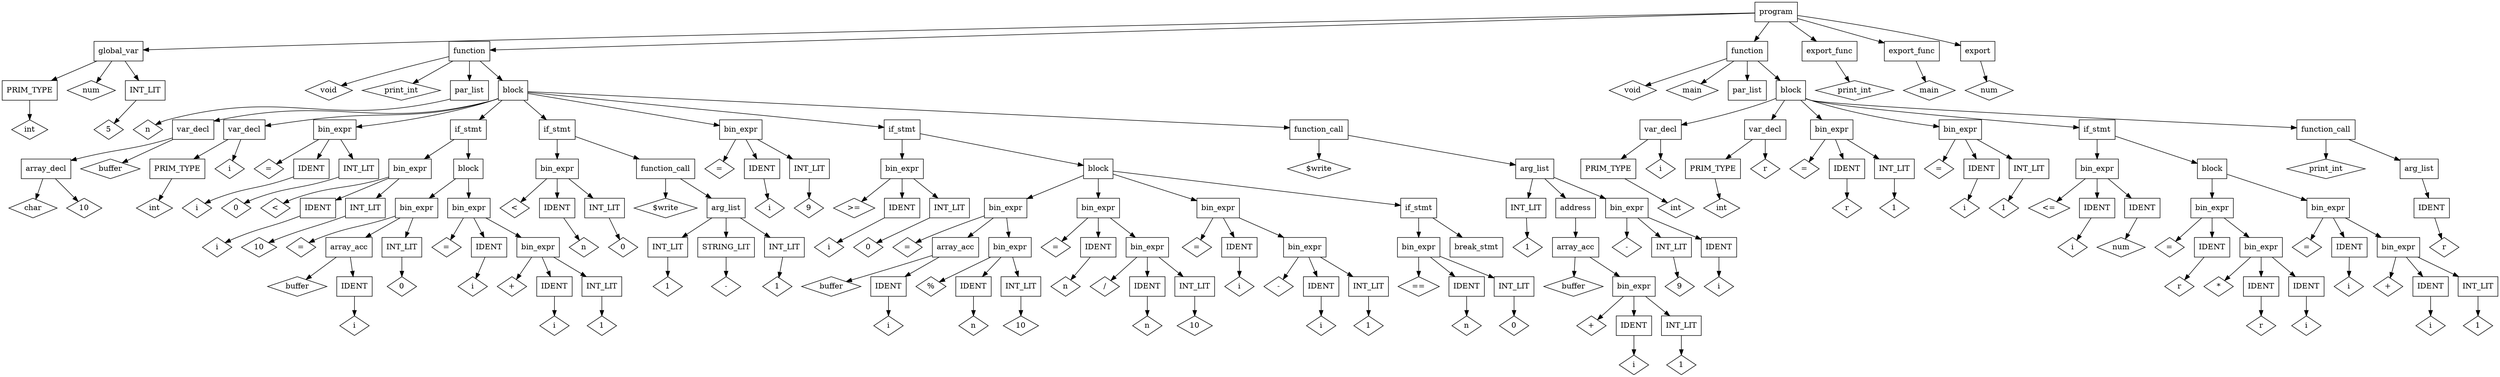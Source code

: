 digraph parse_tree {
    node [shape = box];
    node0 [label = "program"]
    node0 -> node1
    node0 -> node2
    node0 -> node3
    node0 -> node4
    node0 -> node5
    node0 -> node6
    node1 [label = "global_var"]
    node1 -> node7
    node1 -> node8
    node1 -> node9
    node7 [label = "PRIM_TYPE"]
    node7 -> node10
    node10 [label = "int", shape = "diamond"]
    node8 [label = "num", shape = "diamond"]
    node9 [label = "INT_LIT"]
    node9 -> node11
    node11 [label = "5", shape = "diamond"]
    node2 [label = "function"]
    node2 -> node12
    node2 -> node13
    node2 -> node14
    node2 -> node15
    node12 [label = "void", shape = "diamond"]
    node13 [label = "print_int", shape = "diamond"]
    node14 [label = "par_list"]
    node14 -> node16
    node16 [label = "n", shape = "diamond"]
    node15 [label = "block"]
    node15 -> node17
    node15 -> node18
    node15 -> node19
    node15 -> node20
    node15 -> node21
    node15 -> node22
    node15 -> node23
    node15 -> node24
    node17 [label = "var_decl"]
    node17 -> node25
    node17 -> node26
    node25 [label = "array_decl"]
    node25 -> node27
    node25 -> node28
    node27 [label = "char", shape = "diamond"]
    node28 [label = "10", shape = "diamond"]
    node26 [label = "buffer", shape = "diamond"]
    node18 [label = "var_decl"]
    node18 -> node29
    node18 -> node30
    node29 [label = "PRIM_TYPE"]
    node29 -> node31
    node31 [label = "int", shape = "diamond"]
    node30 [label = "i", shape = "diamond"]
    node19 [label = "bin_expr"]
    node19 -> node32
    node19 -> node33
    node19 -> node34
    node32 [label = "=", shape = "diamond"]
    node33 [label = "IDENT"]
    node33 -> node35
    node35 [label = "i", shape = "diamond"]
    node34 [label = "INT_LIT"]
    node34 -> node36
    node36 [label = "0", shape = "diamond"]
    node20 [label = "if_stmt"]
    node20 -> node37
    node20 -> node38
    node37 [label = "bin_expr"]
    node37 -> node39
    node37 -> node40
    node37 -> node41
    node39 [label = "<", shape = "diamond"]
    node40 [label = "IDENT"]
    node40 -> node42
    node42 [label = "i", shape = "diamond"]
    node41 [label = "INT_LIT"]
    node41 -> node43
    node43 [label = "10", shape = "diamond"]
    node38 [label = "block"]
    node38 -> node44
    node38 -> node45
    node44 [label = "bin_expr"]
    node44 -> node46
    node44 -> node47
    node44 -> node48
    node46 [label = "=", shape = "diamond"]
    node47 [label = "array_acc"]
    node47 -> node49
    node47 -> node50
    node49 [label = "buffer", shape = "diamond"]
    node50 [label = "IDENT"]
    node50 -> node51
    node51 [label = "i", shape = "diamond"]
    node48 [label = "INT_LIT"]
    node48 -> node52
    node52 [label = "0", shape = "diamond"]
    node45 [label = "bin_expr"]
    node45 -> node53
    node45 -> node54
    node45 -> node55
    node53 [label = "=", shape = "diamond"]
    node54 [label = "IDENT"]
    node54 -> node56
    node56 [label = "i", shape = "diamond"]
    node55 [label = "bin_expr"]
    node55 -> node57
    node55 -> node58
    node55 -> node59
    node57 [label = "+", shape = "diamond"]
    node58 [label = "IDENT"]
    node58 -> node60
    node60 [label = "i", shape = "diamond"]
    node59 [label = "INT_LIT"]
    node59 -> node61
    node61 [label = "1", shape = "diamond"]
    node21 [label = "if_stmt"]
    node21 -> node62
    node21 -> node63
    node62 [label = "bin_expr"]
    node62 -> node64
    node62 -> node65
    node62 -> node66
    node64 [label = "<", shape = "diamond"]
    node65 [label = "IDENT"]
    node65 -> node67
    node67 [label = "n", shape = "diamond"]
    node66 [label = "INT_LIT"]
    node66 -> node68
    node68 [label = "0", shape = "diamond"]
    node63 [label = "function_call"]
    node63 -> node69
    node63 -> node70
    node69 [label = "$write", shape = "diamond"]
    node70 [label = "arg_list"]
    node70 -> node71
    node70 -> node72
    node70 -> node73
    node71 [label = "INT_LIT"]
    node71 -> node74
    node74 [label = "1", shape = "diamond"]
    node72 [label = "STRING_LIT"]
    node72 -> node75
    node75 [label = "-", shape = "diamond"]
    node73 [label = "INT_LIT"]
    node73 -> node76
    node76 [label = "1", shape = "diamond"]
    node22 [label = "bin_expr"]
    node22 -> node77
    node22 -> node78
    node22 -> node79
    node77 [label = "=", shape = "diamond"]
    node78 [label = "IDENT"]
    node78 -> node80
    node80 [label = "i", shape = "diamond"]
    node79 [label = "INT_LIT"]
    node79 -> node81
    node81 [label = "9", shape = "diamond"]
    node23 [label = "if_stmt"]
    node23 -> node82
    node23 -> node83
    node82 [label = "bin_expr"]
    node82 -> node84
    node82 -> node85
    node82 -> node86
    node84 [label = ">=", shape = "diamond"]
    node85 [label = "IDENT"]
    node85 -> node87
    node87 [label = "i", shape = "diamond"]
    node86 [label = "INT_LIT"]
    node86 -> node88
    node88 [label = "0", shape = "diamond"]
    node83 [label = "block"]
    node83 -> node89
    node83 -> node90
    node83 -> node91
    node83 -> node92
    node89 [label = "bin_expr"]
    node89 -> node93
    node89 -> node94
    node89 -> node95
    node93 [label = "=", shape = "diamond"]
    node94 [label = "array_acc"]
    node94 -> node96
    node94 -> node97
    node96 [label = "buffer", shape = "diamond"]
    node97 [label = "IDENT"]
    node97 -> node98
    node98 [label = "i", shape = "diamond"]
    node95 [label = "bin_expr"]
    node95 -> node99
    node95 -> node100
    node95 -> node101
    node99 [label = "%", shape = "diamond"]
    node100 [label = "IDENT"]
    node100 -> node102
    node102 [label = "n", shape = "diamond"]
    node101 [label = "INT_LIT"]
    node101 -> node103
    node103 [label = "10", shape = "diamond"]
    node90 [label = "bin_expr"]
    node90 -> node104
    node90 -> node105
    node90 -> node106
    node104 [label = "=", shape = "diamond"]
    node105 [label = "IDENT"]
    node105 -> node107
    node107 [label = "n", shape = "diamond"]
    node106 [label = "bin_expr"]
    node106 -> node108
    node106 -> node109
    node106 -> node110
    node108 [label = "/", shape = "diamond"]
    node109 [label = "IDENT"]
    node109 -> node111
    node111 [label = "n", shape = "diamond"]
    node110 [label = "INT_LIT"]
    node110 -> node112
    node112 [label = "10", shape = "diamond"]
    node91 [label = "bin_expr"]
    node91 -> node113
    node91 -> node114
    node91 -> node115
    node113 [label = "=", shape = "diamond"]
    node114 [label = "IDENT"]
    node114 -> node116
    node116 [label = "i", shape = "diamond"]
    node115 [label = "bin_expr"]
    node115 -> node117
    node115 -> node118
    node115 -> node119
    node117 [label = "-", shape = "diamond"]
    node118 [label = "IDENT"]
    node118 -> node120
    node120 [label = "i", shape = "diamond"]
    node119 [label = "INT_LIT"]
    node119 -> node121
    node121 [label = "1", shape = "diamond"]
    node92 [label = "if_stmt"]
    node92 -> node122
    node92 -> node123
    node122 [label = "bin_expr"]
    node122 -> node124
    node122 -> node125
    node122 -> node126
    node124 [label = "==", shape = "diamond"]
    node125 [label = "IDENT"]
    node125 -> node127
    node127 [label = "n", shape = "diamond"]
    node126 [label = "INT_LIT"]
    node126 -> node128
    node128 [label = "0", shape = "diamond"]
    node123 [label = "break_stmt"]
    node24 [label = "function_call"]
    node24 -> node129
    node24 -> node130
    node129 [label = "$write", shape = "diamond"]
    node130 [label = "arg_list"]
    node130 -> node131
    node130 -> node132
    node130 -> node133
    node131 [label = "INT_LIT"]
    node131 -> node134
    node134 [label = "1", shape = "diamond"]
    node132 [label = "address"]
    node132 -> node135
    node135 [label = "array_acc"]
    node135 -> node136
    node135 -> node137
    node136 [label = "buffer", shape = "diamond"]
    node137 [label = "bin_expr"]
    node137 -> node138
    node137 -> node139
    node137 -> node140
    node138 [label = "+", shape = "diamond"]
    node139 [label = "IDENT"]
    node139 -> node141
    node141 [label = "i", shape = "diamond"]
    node140 [label = "INT_LIT"]
    node140 -> node142
    node142 [label = "1", shape = "diamond"]
    node133 [label = "bin_expr"]
    node133 -> node143
    node133 -> node144
    node133 -> node145
    node143 [label = "-", shape = "diamond"]
    node144 [label = "INT_LIT"]
    node144 -> node146
    node146 [label = "9", shape = "diamond"]
    node145 [label = "IDENT"]
    node145 -> node147
    node147 [label = "i", shape = "diamond"]
    node3 [label = "function"]
    node3 -> node148
    node3 -> node149
    node3 -> node150
    node3 -> node151
    node148 [label = "void", shape = "diamond"]
    node149 [label = "main", shape = "diamond"]
    node150 [label = "par_list"]
    node151 [label = "block"]
    node151 -> node152
    node151 -> node153
    node151 -> node154
    node151 -> node155
    node151 -> node156
    node151 -> node157
    node152 [label = "var_decl"]
    node152 -> node158
    node152 -> node159
    node158 [label = "PRIM_TYPE"]
    node158 -> node160
    node160 [label = "int", shape = "diamond"]
    node159 [label = "i", shape = "diamond"]
    node153 [label = "var_decl"]
    node153 -> node161
    node153 -> node162
    node161 [label = "PRIM_TYPE"]
    node161 -> node163
    node163 [label = "int", shape = "diamond"]
    node162 [label = "r", shape = "diamond"]
    node154 [label = "bin_expr"]
    node154 -> node164
    node154 -> node165
    node154 -> node166
    node164 [label = "=", shape = "diamond"]
    node165 [label = "IDENT"]
    node165 -> node167
    node167 [label = "r", shape = "diamond"]
    node166 [label = "INT_LIT"]
    node166 -> node168
    node168 [label = "1", shape = "diamond"]
    node155 [label = "bin_expr"]
    node155 -> node169
    node155 -> node170
    node155 -> node171
    node169 [label = "=", shape = "diamond"]
    node170 [label = "IDENT"]
    node170 -> node172
    node172 [label = "i", shape = "diamond"]
    node171 [label = "INT_LIT"]
    node171 -> node173
    node173 [label = "1", shape = "diamond"]
    node156 [label = "if_stmt"]
    node156 -> node174
    node156 -> node175
    node174 [label = "bin_expr"]
    node174 -> node176
    node174 -> node177
    node174 -> node178
    node176 [label = "<=", shape = "diamond"]
    node177 [label = "IDENT"]
    node177 -> node179
    node179 [label = "i", shape = "diamond"]
    node178 [label = "IDENT"]
    node178 -> node180
    node180 [label = "num", shape = "diamond"]
    node175 [label = "block"]
    node175 -> node181
    node175 -> node182
    node181 [label = "bin_expr"]
    node181 -> node183
    node181 -> node184
    node181 -> node185
    node183 [label = "=", shape = "diamond"]
    node184 [label = "IDENT"]
    node184 -> node186
    node186 [label = "r", shape = "diamond"]
    node185 [label = "bin_expr"]
    node185 -> node187
    node185 -> node188
    node185 -> node189
    node187 [label = "*", shape = "diamond"]
    node188 [label = "IDENT"]
    node188 -> node190
    node190 [label = "r", shape = "diamond"]
    node189 [label = "IDENT"]
    node189 -> node191
    node191 [label = "i", shape = "diamond"]
    node182 [label = "bin_expr"]
    node182 -> node192
    node182 -> node193
    node182 -> node194
    node192 [label = "=", shape = "diamond"]
    node193 [label = "IDENT"]
    node193 -> node195
    node195 [label = "i", shape = "diamond"]
    node194 [label = "bin_expr"]
    node194 -> node196
    node194 -> node197
    node194 -> node198
    node196 [label = "+", shape = "diamond"]
    node197 [label = "IDENT"]
    node197 -> node199
    node199 [label = "i", shape = "diamond"]
    node198 [label = "INT_LIT"]
    node198 -> node200
    node200 [label = "1", shape = "diamond"]
    node157 [label = "function_call"]
    node157 -> node201
    node157 -> node202
    node201 [label = "print_int", shape = "diamond"]
    node202 [label = "arg_list"]
    node202 -> node203
    node203 [label = "IDENT"]
    node203 -> node204
    node204 [label = "r", shape = "diamond"]
    node4 [label = "export_func"]
    node4 -> node205
    node205 [label = "print_int", shape = "diamond"]
    node5 [label = "export_func"]
    node5 -> node206
    node206 [label = "main", shape = "diamond"]
    node6 [label = "export"]
    node6 -> node207
    node207 [label = "num", shape = "diamond"]
}

